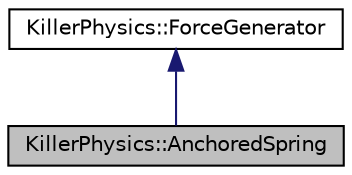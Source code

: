 digraph "KillerPhysics::AnchoredSpring"
{
  edge [fontname="Helvetica",fontsize="10",labelfontname="Helvetica",labelfontsize="10"];
  node [fontname="Helvetica",fontsize="10",shape=record];
  Node0 [label="KillerPhysics::AnchoredSpring",height=0.2,width=0.4,color="black", fillcolor="grey75", style="filled", fontcolor="black"];
  Node1 -> Node0 [dir="back",color="midnightblue",fontsize="10",style="solid",fontname="Helvetica"];
  Node1 [label="KillerPhysics::ForceGenerator",height=0.2,width=0.4,color="black", fillcolor="white", style="filled",URL="$class_killer_physics_1_1_force_generator.html"];
}
